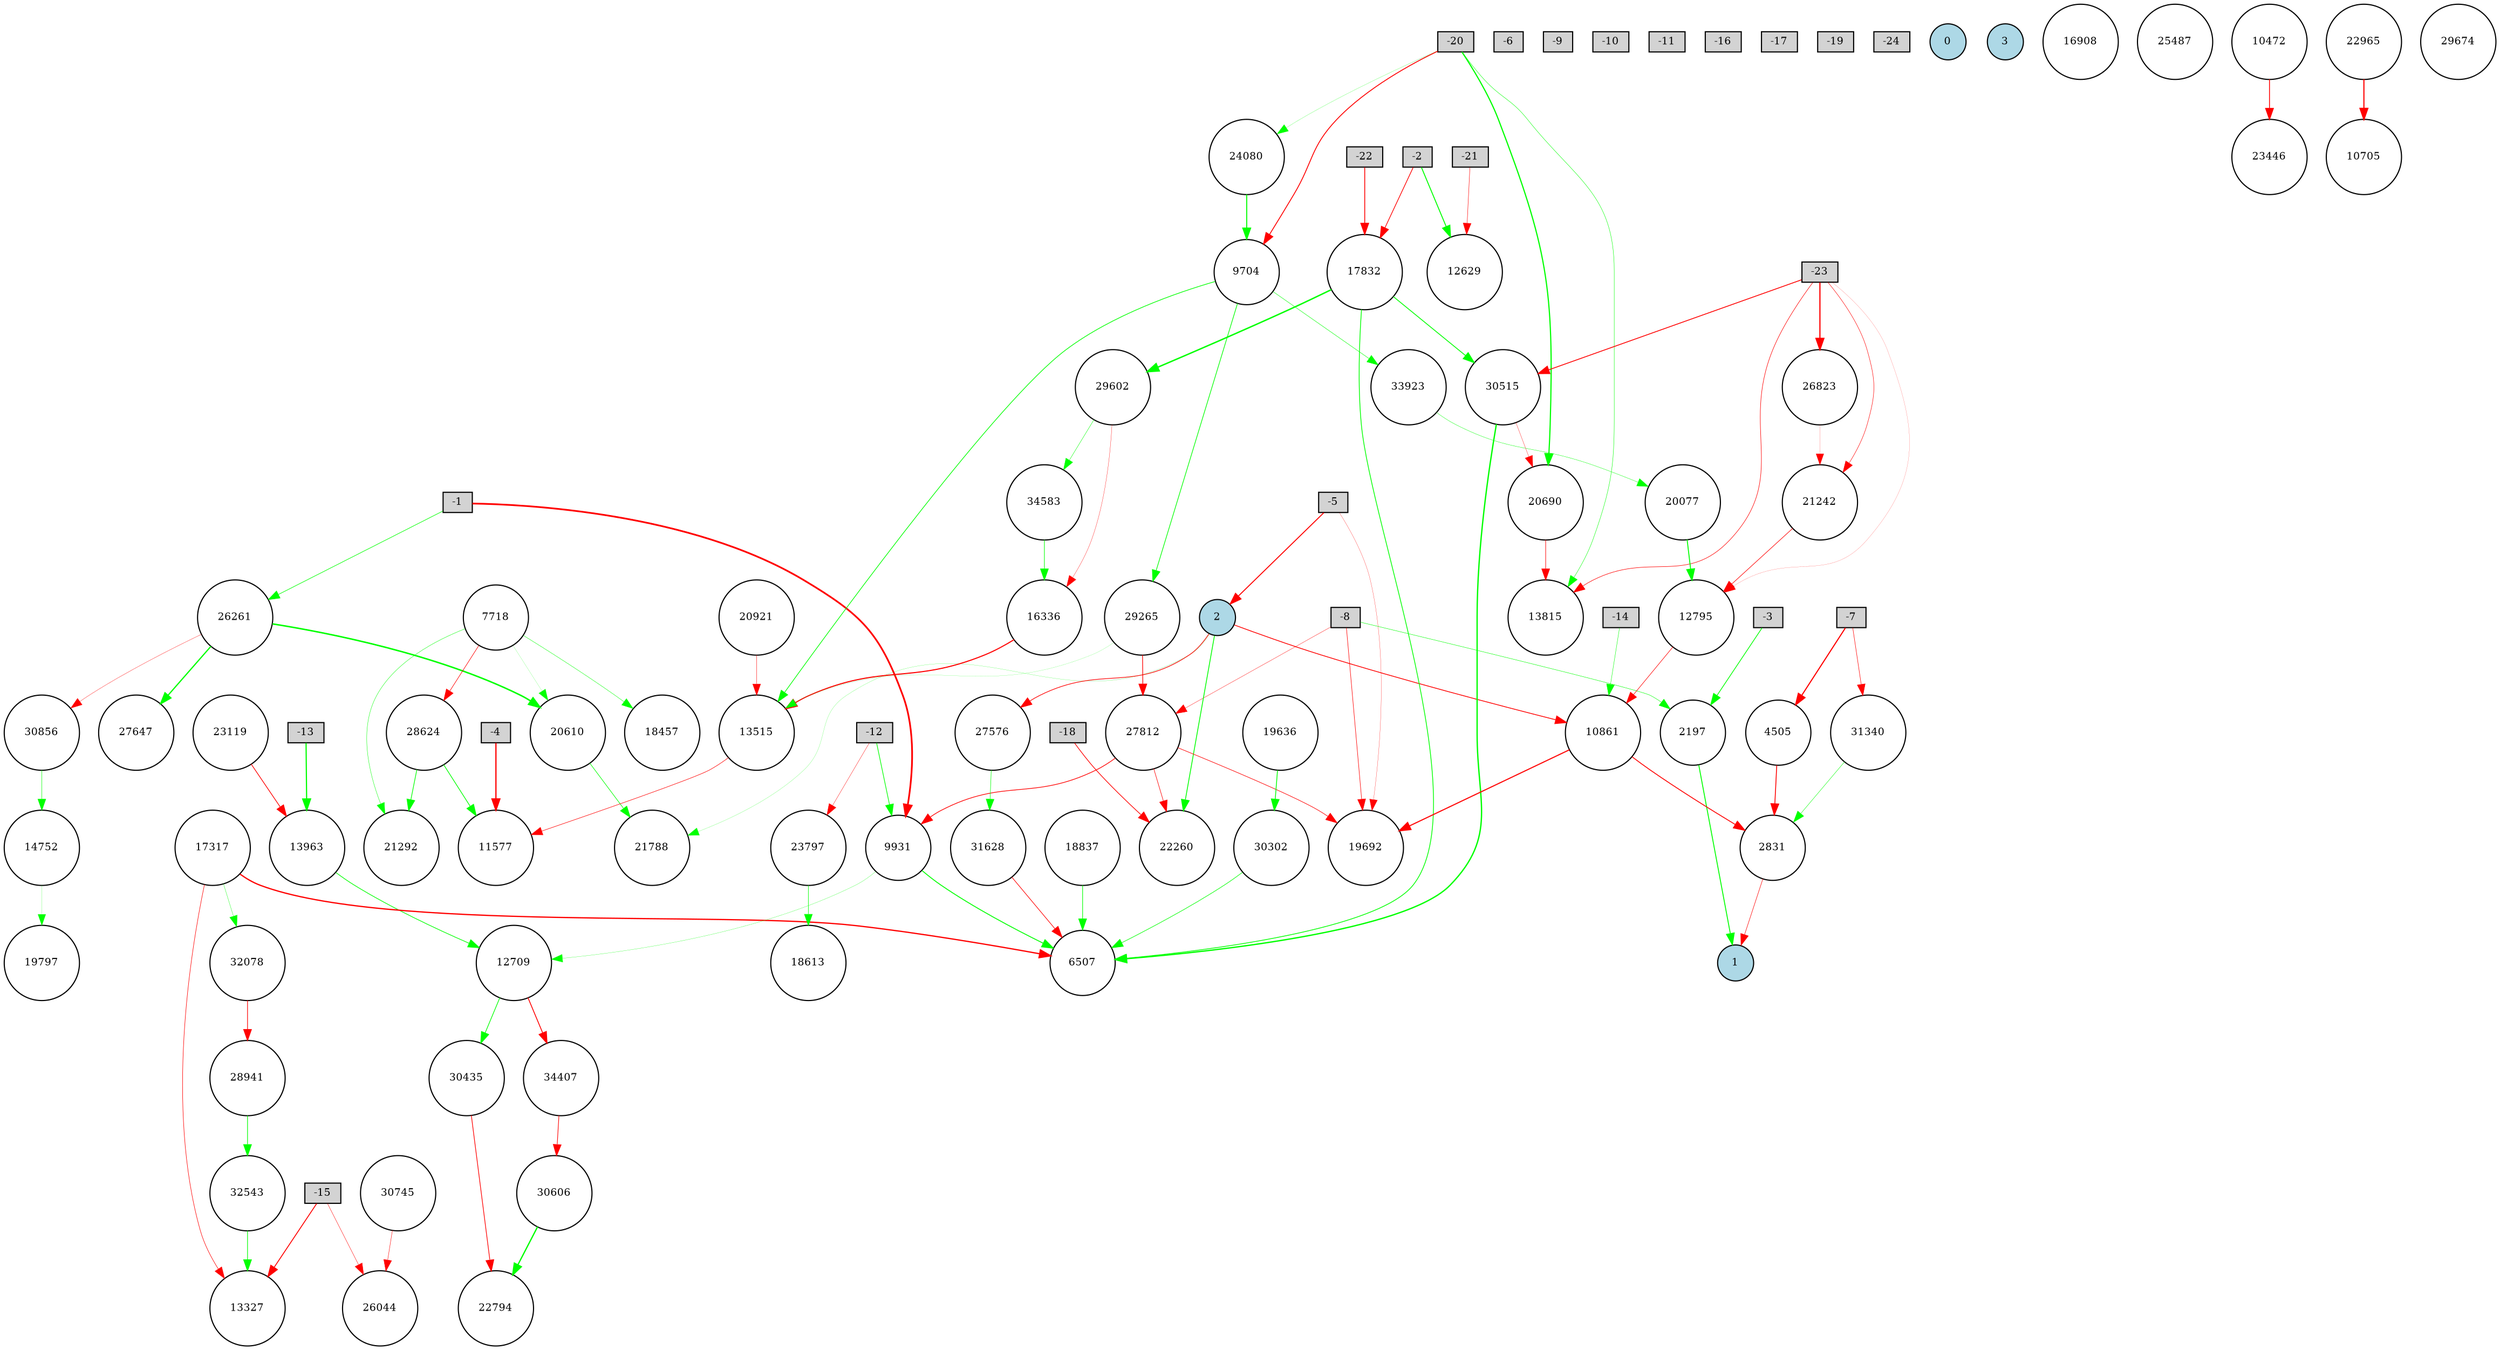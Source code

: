 digraph {
	node [fontsize=9 height=0.2 shape=circle width=0.2]
	-1 [fillcolor=lightgray shape=box style=filled]
	-2 [fillcolor=lightgray shape=box style=filled]
	-3 [fillcolor=lightgray shape=box style=filled]
	-4 [fillcolor=lightgray shape=box style=filled]
	-5 [fillcolor=lightgray shape=box style=filled]
	-6 [fillcolor=lightgray shape=box style=filled]
	-7 [fillcolor=lightgray shape=box style=filled]
	-8 [fillcolor=lightgray shape=box style=filled]
	-9 [fillcolor=lightgray shape=box style=filled]
	-10 [fillcolor=lightgray shape=box style=filled]
	-11 [fillcolor=lightgray shape=box style=filled]
	-12 [fillcolor=lightgray shape=box style=filled]
	-13 [fillcolor=lightgray shape=box style=filled]
	-14 [fillcolor=lightgray shape=box style=filled]
	-15 [fillcolor=lightgray shape=box style=filled]
	-16 [fillcolor=lightgray shape=box style=filled]
	-17 [fillcolor=lightgray shape=box style=filled]
	-18 [fillcolor=lightgray shape=box style=filled]
	-19 [fillcolor=lightgray shape=box style=filled]
	-20 [fillcolor=lightgray shape=box style=filled]
	-21 [fillcolor=lightgray shape=box style=filled]
	-22 [fillcolor=lightgray shape=box style=filled]
	-23 [fillcolor=lightgray shape=box style=filled]
	-24 [fillcolor=lightgray shape=box style=filled]
	0 [fillcolor=lightblue style=filled]
	1 [fillcolor=lightblue style=filled]
	2 [fillcolor=lightblue style=filled]
	3 [fillcolor=lightblue style=filled]
	20610 [fillcolor=white style=filled]
	33923 [fillcolor=white style=filled]
	30856 [fillcolor=white style=filled]
	22794 [fillcolor=white style=filled]
	13963 [fillcolor=white style=filled]
	16908 [fillcolor=white style=filled]
	28941 [fillcolor=white style=filled]
	30606 [fillcolor=white style=filled]
	13327 [fillcolor=white style=filled]
	24080 [fillcolor=white style=filled]
	31628 [fillcolor=white style=filled]
	2831 [fillcolor=white style=filled]
	25487 [fillcolor=white style=filled]
	26261 [fillcolor=white style=filled]
	23446 [fillcolor=white style=filled]
	2197 [fillcolor=white style=filled]
	34583 [fillcolor=white style=filled]
	4505 [fillcolor=white style=filled]
	18457 [fillcolor=white style=filled]
	30745 [fillcolor=white style=filled]
	21788 [fillcolor=white style=filled]
	18837 [fillcolor=white style=filled]
	32543 [fillcolor=white style=filled]
	14752 [fillcolor=white style=filled]
	29602 [fillcolor=white style=filled]
	27812 [fillcolor=white style=filled]
	17317 [fillcolor=white style=filled]
	7718 [fillcolor=white style=filled]
	12709 [fillcolor=white style=filled]
	17832 [fillcolor=white style=filled]
	21292 [fillcolor=white style=filled]
	30515 [fillcolor=white style=filled]
	19636 [fillcolor=white style=filled]
	18613 [fillcolor=white style=filled]
	22965 [fillcolor=white style=filled]
	27576 [fillcolor=white style=filled]
	20921 [fillcolor=white style=filled]
	11577 [fillcolor=white style=filled]
	26044 [fillcolor=white style=filled]
	26823 [fillcolor=white style=filled]
	13515 [fillcolor=white style=filled]
	9931 [fillcolor=white style=filled]
	32078 [fillcolor=white style=filled]
	23119 [fillcolor=white style=filled]
	16336 [fillcolor=white style=filled]
	10705 [fillcolor=white style=filled]
	20690 [fillcolor=white style=filled]
	28624 [fillcolor=white style=filled]
	29265 [fillcolor=white style=filled]
	12629 [fillcolor=white style=filled]
	19797 [fillcolor=white style=filled]
	30302 [fillcolor=white style=filled]
	30435 [fillcolor=white style=filled]
	34407 [fillcolor=white style=filled]
	9704 [fillcolor=white style=filled]
	10472 [fillcolor=white style=filled]
	29674 [fillcolor=white style=filled]
	6507 [fillcolor=white style=filled]
	19692 [fillcolor=white style=filled]
	20077 [fillcolor=white style=filled]
	31340 [fillcolor=white style=filled]
	10861 [fillcolor=white style=filled]
	22260 [fillcolor=white style=filled]
	23797 [fillcolor=white style=filled]
	13815 [fillcolor=white style=filled]
	21242 [fillcolor=white style=filled]
	12795 [fillcolor=white style=filled]
	27647 [fillcolor=white style=filled]
	20690 -> 13815 [color=red penwidth=0.4804274384902014 style=solid]
	10861 -> 2831 [color=red penwidth=0.7491990622311925 style=solid]
	28624 -> 11577 [color=green penwidth=0.6312031237712405 style=solid]
	9931 -> 12709 [color=green penwidth=0.1695689233069976 style=solid]
	30435 -> 22794 [color=red penwidth=0.6075393627171273 style=solid]
	-2 -> 17832 [color=red penwidth=0.6345880764652853 style=solid]
	-12 -> 9931 [color=green penwidth=0.5900308369006829 style=solid]
	12795 -> 10861 [color=red penwidth=0.4465475269640359 style=solid]
	-1 -> 9931 [color=red penwidth=1.515805410867505 style=solid]
	17832 -> 30515 [color=green penwidth=0.7162475548212007 style=solid]
	26261 -> 27647 [color=green penwidth=1.0937532847808125 style=solid]
	27576 -> 31628 [color=green penwidth=0.4062634214323718 style=solid]
	14752 -> 19797 [color=green penwidth=0.13779409718256946 style=solid]
	29602 -> 16336 [color=red penwidth=0.22572373154152933 style=solid]
	10861 -> 19692 [color=red penwidth=0.9591146478299274 style=solid]
	21242 -> 12795 [color=red penwidth=0.481129678803907 style=solid]
	-15 -> 26044 [color=red penwidth=0.31152343628573986 style=solid]
	-5 -> 19692 [color=red penwidth=0.18431657546135716 style=solid]
	-7 -> 4505 [color=red penwidth=0.9859395348528555 style=solid]
	9931 -> 6507 [color=green penwidth=0.7796149050624425 style=solid]
	31628 -> 6507 [color=red penwidth=0.536441989297334 style=solid]
	-8 -> 19692 [color=red penwidth=0.43270921087154934 style=solid]
	-23 -> 26823 [color=red penwidth=1.0763124651757432 style=solid]
	17832 -> 6507 [color=green penwidth=0.6749321428572671 style=solid]
	27812 -> 9931 [color=red penwidth=0.6194549882944904 style=solid]
	31340 -> 2831 [color=green penwidth=0.32667922964279983 style=solid]
	23797 -> 18613 [color=green penwidth=0.4426529912202203 style=solid]
	26823 -> 21242 [color=red penwidth=0.12853776599881447 style=solid]
	17317 -> 6507 [color=red penwidth=1.115089229020982 style=solid]
	10472 -> 23446 [color=red penwidth=0.7363485832030593 style=solid]
	-15 -> 13327 [color=red penwidth=0.7980102450771125 style=solid]
	-7 -> 31340 [color=red penwidth=0.3997448729684534 style=solid]
	7718 -> 18457 [color=green penwidth=0.3079114802818064 style=solid]
	22965 -> 10705 [color=red penwidth=1.0187351890533856 style=solid]
	2831 -> 1 [color=red penwidth=0.40456394050412614 style=solid]
	26261 -> 20610 [color=green penwidth=1.3118020763202687 style=solid]
	7718 -> 28624 [color=red penwidth=0.45198112488870934 style=solid]
	-8 -> 27812 [color=red penwidth=0.2571226062727324 style=solid]
	2 -> 21788 [color=green penwidth=0.12808226836316894 style=solid]
	9704 -> 13515 [color=green penwidth=0.6052940845183857 style=solid]
	-21 -> 12629 [color=red penwidth=0.3488643105420533 style=solid]
	-20 -> 20690 [color=green penwidth=1.044202086543139 style=solid]
	17317 -> 13327 [color=red penwidth=0.4242358836454164 style=solid]
	29265 -> 13515 [color=green penwidth=0.10229353532248325 style=solid]
	28941 -> 32543 [color=green penwidth=0.5918164467048871 style=solid]
	-13 -> 13963 [color=green penwidth=1.0473485929528108 style=solid]
	-20 -> 9704 [color=red penwidth=0.7755425002252708 style=solid]
	-23 -> 21242 [color=red penwidth=0.36721296159915184 style=solid]
	-14 -> 10861 [color=green penwidth=0.3238389244006279 style=solid]
	34583 -> 16336 [color=green penwidth=0.5251984110391994 style=solid]
	-2 -> 12629 [color=green penwidth=0.831935777449169 style=solid]
	24080 -> 9704 [color=green penwidth=0.9002062969209553 style=solid]
	19636 -> 30302 [color=green penwidth=0.6948588563053785 style=solid]
	2 -> 22260 [color=green penwidth=0.7185560852463801 style=solid]
	27812 -> 19692 [color=red penwidth=0.47121221300586213 style=solid]
	27812 -> 22260 [color=red penwidth=0.4430927814798453 style=solid]
	7718 -> 21292 [color=green penwidth=0.3054544831347549 style=solid]
	-18 -> 22260 [color=red penwidth=0.6104572343839582 style=solid]
	-23 -> 13815 [color=red penwidth=0.42922241042754794 style=solid]
	23119 -> 13963 [color=red penwidth=0.6335240684237037 style=solid]
	-12 -> 23797 [color=red penwidth=0.2693396082243281 style=solid]
	30856 -> 14752 [color=green penwidth=0.36949478936537294 style=solid]
	26261 -> 30856 [color=red penwidth=0.23369346410393363 style=solid]
	29602 -> 34583 [color=green penwidth=0.31983333766987126 style=solid]
	-3 -> 2197 [color=green penwidth=0.655257774156767 style=solid]
	7718 -> 20610 [color=green penwidth=0.11183520719764437 style=solid]
	30515 -> 20690 [color=red penwidth=0.23121465972926777 style=solid]
	30606 -> 22794 [color=green penwidth=1.1302093562087199 style=solid]
	4505 -> 2831 [color=red penwidth=0.7539673722741442 style=solid]
	2 -> 27576 [color=red penwidth=0.5806312098133197 style=solid]
	-23 -> 30515 [color=red penwidth=0.7487043889975773 style=solid]
	30745 -> 26044 [color=red penwidth=0.33239533297872215 style=solid]
	17832 -> 29602 [color=green penwidth=1.2418686687680676 style=solid]
	-1 -> 26261 [color=green penwidth=0.46999982388942385 style=solid]
	13963 -> 12709 [color=green penwidth=0.5851848543171402 style=solid]
	9704 -> 33923 [color=green penwidth=0.35346692439368965 style=solid]
	-20 -> 24080 [color=green penwidth=0.14619449771273246 style=solid]
	34407 -> 30606 [color=red penwidth=0.5519940975700831 style=solid]
	32078 -> 28941 [color=red penwidth=0.5946098072213813 style=solid]
	32543 -> 13327 [color=green penwidth=0.5856329029487941 style=solid]
	30302 -> 6507 [color=green penwidth=0.47190506158613943 style=solid]
	18837 -> 6507 [color=green penwidth=0.5519840272268042 style=solid]
	20921 -> 13515 [color=red penwidth=0.30750487133031357 style=solid]
	16336 -> 13515 [color=red penwidth=0.9497884677930718 style=solid]
	-8 -> 2197 [color=green penwidth=0.3408742722406297 style=solid]
	30515 -> 6507 [color=green penwidth=1.1707394720280657 style=solid]
	12709 -> 30435 [color=green penwidth=0.6137915883444112 style=solid]
	-22 -> 17832 [color=red penwidth=0.7488828887098333 style=solid]
	-23 -> 12795 [color=red penwidth=0.10728549467809093 style=solid]
	20610 -> 21788 [color=green penwidth=0.4956782398830043 style=solid]
	33923 -> 20077 [color=green penwidth=0.2679017319326201 style=solid]
	12709 -> 34407 [color=red penwidth=0.7527328751680252 style=solid]
	2 -> 10861 [color=red penwidth=0.6944198009215214 style=solid]
	20077 -> 12795 [color=green penwidth=0.8423730472555228 style=solid]
	17317 -> 32078 [color=green penwidth=0.2492434602572341 style=solid]
	2197 -> 1 [color=green penwidth=0.8083136006919215 style=solid]
	9704 -> 29265 [color=green penwidth=0.5967402536775109 style=solid]
	-20 -> 13815 [color=green penwidth=0.3335713802824162 style=solid]
	13515 -> 11577 [color=red penwidth=0.4145646423375753 style=solid]
	-4 -> 11577 [color=red penwidth=1.1077489440668766 style=solid]
	-5 -> 2 [color=red penwidth=0.8580336577874433 style=solid]
	29265 -> 27812 [color=red penwidth=0.620928511338327 style=solid]
	28624 -> 21292 [color=green penwidth=0.6000399544792437 style=solid]
}
